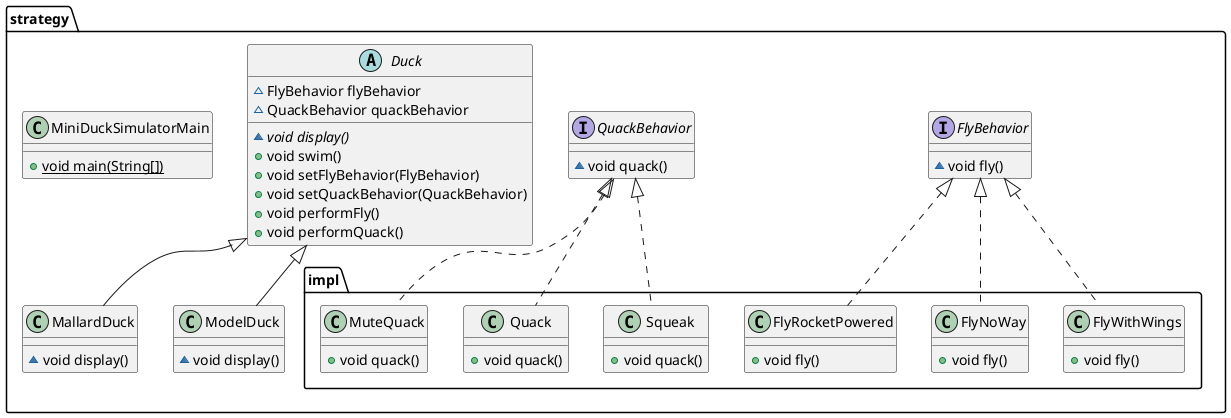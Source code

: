 @startuml
class strategy.MallardDuck {
~ void display()
}
interface strategy.FlyBehavior {
~ void fly()
}
class strategy.impl.Squeak {
+ void quack()
}
class strategy.impl.Quack {
+ void quack()
}
class strategy.impl.FlyWithWings {
+ void fly()
}
class strategy.ModelDuck {
~ void display()
}
interface strategy.QuackBehavior {
~ void quack()
}
abstract class strategy.Duck {
~ FlyBehavior flyBehavior
~ QuackBehavior quackBehavior
~ {abstract}void display()
+ void swim()
+ void setFlyBehavior(FlyBehavior)
+ void setQuackBehavior(QuackBehavior)
+ void performFly()
+ void performQuack()
}
class strategy.impl.MuteQuack {
+ void quack()
}
class strategy.impl.FlyNoWay {
+ void fly()
}
class strategy.impl.FlyRocketPowered {
+ void fly()
}
class strategy.MiniDuckSimulatorMain {
+ {static} void main(String[])
}


strategy.Duck <|-- strategy.MallardDuck
strategy.QuackBehavior <|.. strategy.impl.Squeak
strategy.QuackBehavior <|.. strategy.impl.Quack
strategy.FlyBehavior <|.. strategy.impl.FlyWithWings
strategy.Duck <|-- strategy.ModelDuck
strategy.QuackBehavior <|.. strategy.impl.MuteQuack
strategy.FlyBehavior <|.. strategy.impl.FlyNoWay
strategy.FlyBehavior <|.. strategy.impl.FlyRocketPowered
@enduml